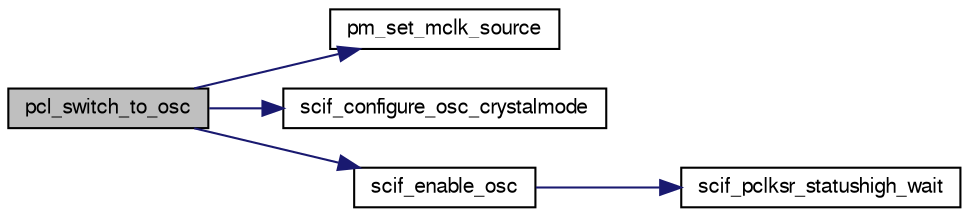 digraph G
{
  edge [fontname="FreeSans",fontsize="10",labelfontname="FreeSans",labelfontsize="10"];
  node [fontname="FreeSans",fontsize="10",shape=record];
  rankdir=LR;
  Node1 [label="pcl_switch_to_osc",height=0.2,width=0.4,color="black", fillcolor="grey75", style="filled" fontcolor="black"];
  Node1 -> Node2 [color="midnightblue",fontsize="10",style="solid",fontname="FreeSans"];
  Node2 [label="pm_set_mclk_source",height=0.2,width=0.4,color="black", fillcolor="white", style="filled",URL="$a00033.html#ae8ae9d9b5af1bbd592f7dce6e11677b0",tooltip="Clock Functions."];
  Node1 -> Node3 [color="midnightblue",fontsize="10",style="solid",fontname="FreeSans"];
  Node3 [label="scif_configure_osc_crystalmode",height=0.2,width=0.4,color="black", fillcolor="white", style="filled",URL="$a00041.html#a07a99c5e193620b3d4a6825bcd054e37",tooltip="Configure an oscillator in crystal mode."];
  Node1 -> Node4 [color="midnightblue",fontsize="10",style="solid",fontname="FreeSans"];
  Node4 [label="scif_enable_osc",height=0.2,width=0.4,color="black", fillcolor="white", style="filled",URL="$a00041.html#ae6a41bbff30ad3544abd620bb8b50612",tooltip="Enable an oscillator with a given startup time."];
  Node4 -> Node5 [color="midnightblue",fontsize="10",style="solid",fontname="FreeSans"];
  Node5 [label="scif_pclksr_statushigh_wait",height=0.2,width=0.4,color="black", fillcolor="white", style="filled",URL="$a00041.html#a5f0069245d4d5cbfea5cb6b3300a6c0b",tooltip="Wait for a status high in the Power and Clocks status register."];
}
